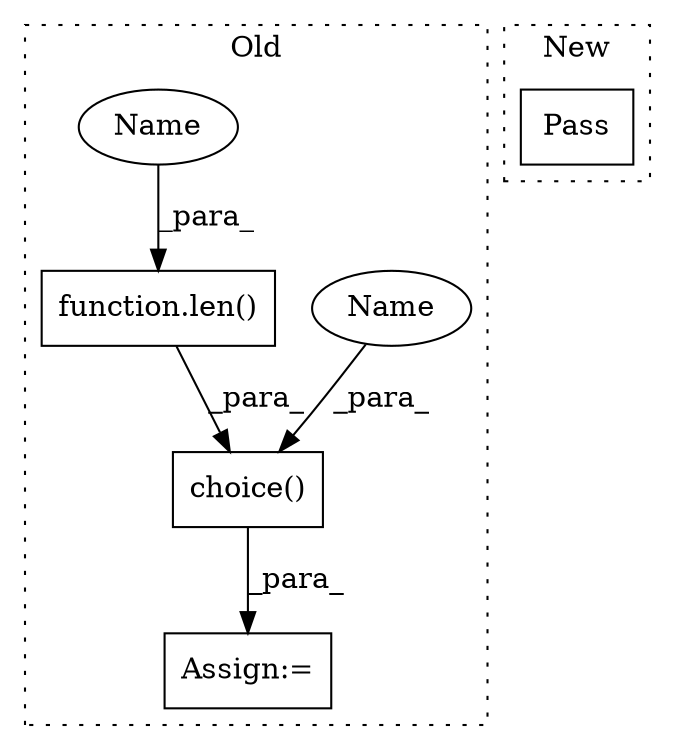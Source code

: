 digraph G {
subgraph cluster0 {
1 [label="function.len()" a="75" s="3164,3169" l="4,1" shape="box"];
3 [label="Assign:=" a="68" s="3147" l="3" shape="box"];
4 [label="choice()" a="75" s="3150,3170" l="11,16" shape="box"];
5 [label="Name" a="87" s="3161" l="1" shape="ellipse"];
6 [label="Name" a="87" s="3168" l="1" shape="ellipse"];
label = "Old";
style="dotted";
}
subgraph cluster1 {
2 [label="Pass" a="62" s="3201" l="4" shape="box"];
label = "New";
style="dotted";
}
1 -> 4 [label="_para_"];
4 -> 3 [label="_para_"];
5 -> 4 [label="_para_"];
6 -> 1 [label="_para_"];
}
